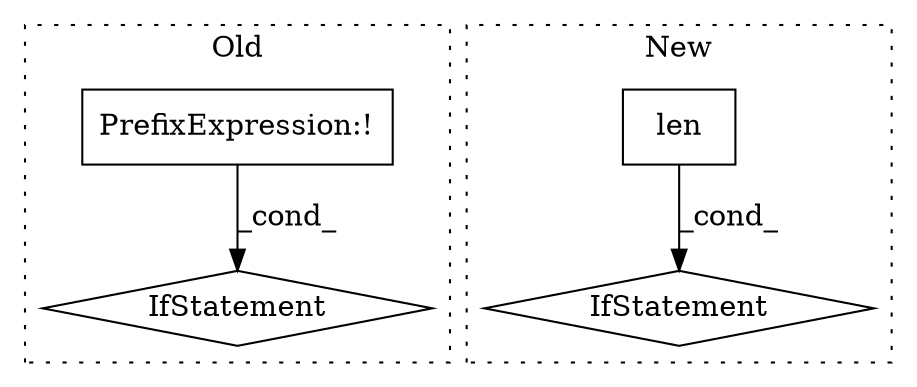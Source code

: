 digraph G {
subgraph cluster0 {
1 [label="IfStatement" a="25" s="2588,2615" l="4,2" shape="diamond"];
4 [label="PrefixExpression:!" a="38" s="2592" l="1" shape="box"];
label = "Old";
style="dotted";
}
subgraph cluster1 {
2 [label="len" a="32" s="2954,2971" l="4,1" shape="box"];
3 [label="IfStatement" a="25" s="2950,2977" l="4,2" shape="diamond"];
label = "New";
style="dotted";
}
2 -> 3 [label="_cond_"];
4 -> 1 [label="_cond_"];
}